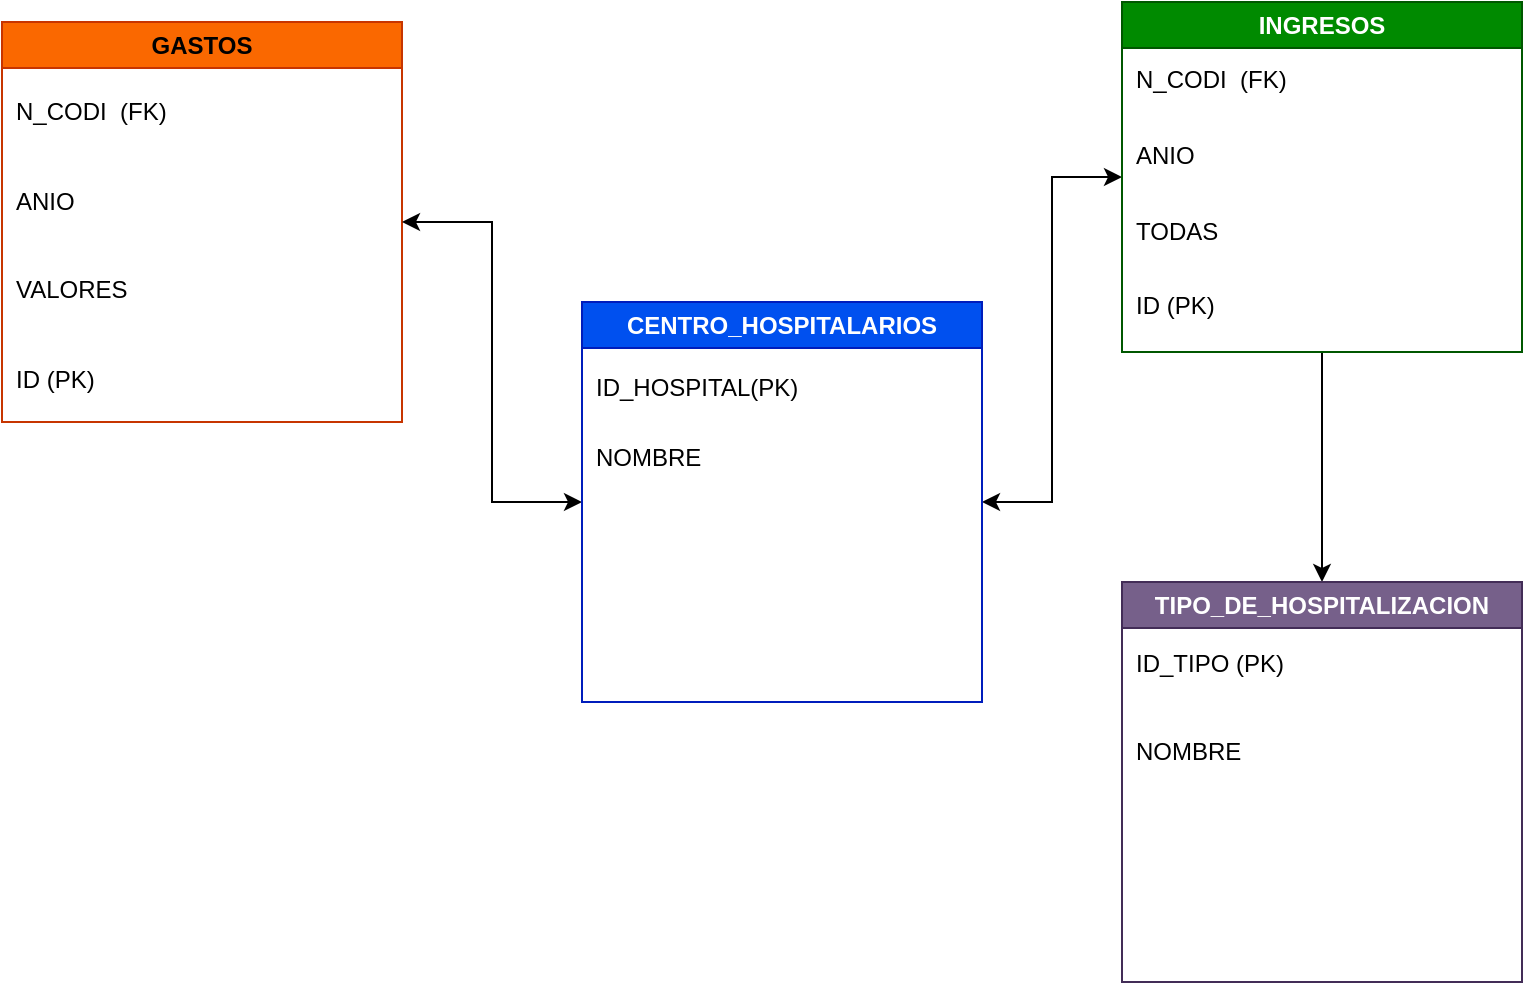 <mxfile>
    <diagram name="Página-1" id="b3-MvFCtk0UaSDkYy1m7">
        <mxGraphModel dx="832" dy="593" grid="1" gridSize="10" guides="1" tooltips="1" connect="1" arrows="1" fold="1" page="1" pageScale="1" pageWidth="827" pageHeight="1169" math="0" shadow="0">
            <root>
                <mxCell id="0"/>
                <mxCell id="1" parent="0"/>
                <mxCell id="Ls7QT-pm3uo2KFfaicMo-1" value="&lt;div&gt;GASTOS&lt;/div&gt;" style="swimlane;whiteSpace=wrap;html=1;fillColor=#fa6800;strokeColor=#C73500;fontColor=#000000;" parent="1" vertex="1">
                    <mxGeometry x="10" y="40" width="200" height="200" as="geometry"/>
                </mxCell>
                <mxCell id="ntkdI7gz7cS35Q-A5EuE-10" value="" style="shape=table;startSize=0;container=1;collapsible=0;childLayout=tableLayout;fontSize=11;fillColor=none;strokeColor=none;" parent="Ls7QT-pm3uo2KFfaicMo-1" vertex="1">
                    <mxGeometry y="22.5" width="200" height="177.5" as="geometry"/>
                </mxCell>
                <mxCell id="ntkdI7gz7cS35Q-A5EuE-11" value="" style="shape=tableRow;horizontal=0;startSize=0;swimlaneHead=0;swimlaneBody=0;strokeColor=inherit;top=0;left=0;bottom=0;right=0;collapsible=0;dropTarget=0;fillColor=none;points=[[0,0.5],[1,0.5]];portConstraint=eastwest;fontSize=16;" parent="ntkdI7gz7cS35Q-A5EuE-10" vertex="1">
                    <mxGeometry width="200" height="45" as="geometry"/>
                </mxCell>
                <mxCell id="ntkdI7gz7cS35Q-A5EuE-12" value="N_CODI&amp;nbsp; (FK)" style="shape=partialRectangle;html=1;whiteSpace=wrap;connectable=0;strokeColor=inherit;overflow=hidden;fillColor=none;top=0;left=0;bottom=0;right=0;pointerEvents=1;fontSize=12;align=left;spacingLeft=5;" parent="ntkdI7gz7cS35Q-A5EuE-11" vertex="1">
                    <mxGeometry width="200" height="45" as="geometry">
                        <mxRectangle width="200" height="45" as="alternateBounds"/>
                    </mxGeometry>
                </mxCell>
                <mxCell id="ntkdI7gz7cS35Q-A5EuE-13" value="" style="shape=tableRow;horizontal=0;startSize=0;swimlaneHead=0;swimlaneBody=0;strokeColor=inherit;top=0;left=0;bottom=0;right=0;collapsible=0;dropTarget=0;fillColor=none;points=[[0,0.5],[1,0.5]];portConstraint=eastwest;fontSize=16;" parent="ntkdI7gz7cS35Q-A5EuE-10" vertex="1">
                    <mxGeometry y="45" width="200" height="44" as="geometry"/>
                </mxCell>
                <mxCell id="ntkdI7gz7cS35Q-A5EuE-14" value="ANIO" style="shape=partialRectangle;html=1;whiteSpace=wrap;connectable=0;strokeColor=inherit;overflow=hidden;fillColor=none;top=0;left=0;bottom=0;right=0;pointerEvents=1;fontSize=12;align=left;spacingLeft=5;" parent="ntkdI7gz7cS35Q-A5EuE-13" vertex="1">
                    <mxGeometry width="200" height="44" as="geometry">
                        <mxRectangle width="200" height="44" as="alternateBounds"/>
                    </mxGeometry>
                </mxCell>
                <mxCell id="ntkdI7gz7cS35Q-A5EuE-15" value="" style="shape=tableRow;horizontal=0;startSize=0;swimlaneHead=0;swimlaneBody=0;strokeColor=inherit;top=0;left=0;bottom=0;right=0;collapsible=0;dropTarget=0;fillColor=none;points=[[0,0.5],[1,0.5]];portConstraint=eastwest;fontSize=16;" parent="ntkdI7gz7cS35Q-A5EuE-10" vertex="1">
                    <mxGeometry y="89" width="200" height="45" as="geometry"/>
                </mxCell>
                <mxCell id="ntkdI7gz7cS35Q-A5EuE-16" value="VALORES" style="shape=partialRectangle;html=1;whiteSpace=wrap;connectable=0;strokeColor=inherit;overflow=hidden;fillColor=none;top=0;left=0;bottom=0;right=0;pointerEvents=1;fontSize=12;align=left;spacingLeft=5;" parent="ntkdI7gz7cS35Q-A5EuE-15" vertex="1">
                    <mxGeometry width="200" height="45" as="geometry">
                        <mxRectangle width="200" height="45" as="alternateBounds"/>
                    </mxGeometry>
                </mxCell>
                <mxCell id="ntkdI7gz7cS35Q-A5EuE-17" style="shape=tableRow;horizontal=0;startSize=0;swimlaneHead=0;swimlaneBody=0;strokeColor=inherit;top=0;left=0;bottom=0;right=0;collapsible=0;dropTarget=0;fillColor=none;points=[[0,0.5],[1,0.5]];portConstraint=eastwest;fontSize=16;" parent="ntkdI7gz7cS35Q-A5EuE-10" vertex="1">
                    <mxGeometry y="134" width="200" height="44" as="geometry"/>
                </mxCell>
                <mxCell id="ntkdI7gz7cS35Q-A5EuE-18" value="ID (PK)" style="shape=partialRectangle;html=1;whiteSpace=wrap;connectable=0;strokeColor=inherit;overflow=hidden;fillColor=none;top=0;left=0;bottom=0;right=0;pointerEvents=1;fontSize=12;align=left;spacingLeft=5;" parent="ntkdI7gz7cS35Q-A5EuE-17" vertex="1">
                    <mxGeometry width="200" height="44" as="geometry">
                        <mxRectangle width="200" height="44" as="alternateBounds"/>
                    </mxGeometry>
                </mxCell>
                <mxCell id="ntkdI7gz7cS35Q-A5EuE-43" style="edgeStyle=orthogonalEdgeStyle;rounded=0;orthogonalLoop=1;jettySize=auto;html=1;exitX=1;exitY=0.5;exitDx=0;exitDy=0;entryX=0;entryY=0.5;entryDx=0;entryDy=0;startArrow=classic;startFill=1;" parent="1" source="Ls7QT-pm3uo2KFfaicMo-4" target="ntkdI7gz7cS35Q-A5EuE-20" edge="1">
                    <mxGeometry relative="1" as="geometry"/>
                </mxCell>
                <mxCell id="ntkdI7gz7cS35Q-A5EuE-49" style="edgeStyle=orthogonalEdgeStyle;rounded=0;orthogonalLoop=1;jettySize=auto;html=1;exitX=0;exitY=0.5;exitDx=0;exitDy=0;entryX=1;entryY=0.5;entryDx=0;entryDy=0;startArrow=classic;startFill=1;" parent="1" source="Ls7QT-pm3uo2KFfaicMo-4" target="Ls7QT-pm3uo2KFfaicMo-1" edge="1">
                    <mxGeometry relative="1" as="geometry"/>
                </mxCell>
                <mxCell id="Ls7QT-pm3uo2KFfaicMo-4" value="CENTRO_HOSPITALARIOS" style="swimlane;whiteSpace=wrap;html=1;startSize=23;fillColor=#0050ef;fontColor=#ffffff;strokeColor=#001DBC;" parent="1" vertex="1">
                    <mxGeometry x="300" y="180" width="200" height="200" as="geometry"/>
                </mxCell>
                <mxCell id="ntkdI7gz7cS35Q-A5EuE-1" value="" style="shape=table;startSize=0;container=1;collapsible=0;childLayout=tableLayout;fontSize=11;fillColor=none;strokeColor=none;" parent="Ls7QT-pm3uo2KFfaicMo-4" vertex="1">
                    <mxGeometry y="25" width="200" height="175" as="geometry"/>
                </mxCell>
                <mxCell id="ntkdI7gz7cS35Q-A5EuE-2" value="" style="shape=tableRow;horizontal=0;startSize=0;swimlaneHead=0;swimlaneBody=0;strokeColor=inherit;top=0;left=0;bottom=0;right=0;collapsible=0;dropTarget=0;fillColor=none;points=[[0,0.5],[1,0.5]];portConstraint=eastwest;fontSize=16;" parent="ntkdI7gz7cS35Q-A5EuE-1" vertex="1">
                    <mxGeometry width="200" height="36" as="geometry"/>
                </mxCell>
                <mxCell id="ntkdI7gz7cS35Q-A5EuE-3" value="ID_HOSPITAL(PK)" style="shape=partialRectangle;html=1;whiteSpace=wrap;connectable=0;strokeColor=inherit;overflow=hidden;fillColor=none;top=0;left=0;bottom=0;right=0;pointerEvents=1;fontSize=12;align=left;spacingLeft=5;" parent="ntkdI7gz7cS35Q-A5EuE-2" vertex="1">
                    <mxGeometry width="200" height="36" as="geometry">
                        <mxRectangle width="200" height="36" as="alternateBounds"/>
                    </mxGeometry>
                </mxCell>
                <mxCell id="ntkdI7gz7cS35Q-A5EuE-46" value="" style="shape=tableRow;horizontal=0;startSize=0;swimlaneHead=0;swimlaneBody=0;strokeColor=inherit;top=0;left=0;bottom=0;right=0;collapsible=0;dropTarget=0;fillColor=none;points=[[0,0.5],[1,0.5]];portConstraint=eastwest;fontSize=16;" parent="ntkdI7gz7cS35Q-A5EuE-1" vertex="1">
                    <mxGeometry y="36" width="200" height="34" as="geometry"/>
                </mxCell>
                <mxCell id="ntkdI7gz7cS35Q-A5EuE-47" value="NOMBRE" style="shape=partialRectangle;html=1;whiteSpace=wrap;connectable=0;strokeColor=inherit;overflow=hidden;fillColor=none;top=0;left=0;bottom=0;right=0;pointerEvents=1;fontSize=12;align=left;spacingLeft=5;" parent="ntkdI7gz7cS35Q-A5EuE-46" vertex="1">
                    <mxGeometry width="200" height="34" as="geometry">
                        <mxRectangle width="200" height="34" as="alternateBounds"/>
                    </mxGeometry>
                </mxCell>
                <mxCell id="ntkdI7gz7cS35Q-A5EuE-4" value="" style="shape=tableRow;horizontal=0;startSize=0;swimlaneHead=0;swimlaneBody=0;strokeColor=inherit;top=0;left=0;bottom=0;right=0;collapsible=0;dropTarget=0;fillColor=none;points=[[0,0.5],[1,0.5]];portConstraint=eastwest;fontSize=16;" parent="ntkdI7gz7cS35Q-A5EuE-1" vertex="1">
                    <mxGeometry y="70" width="200" height="35" as="geometry"/>
                </mxCell>
                <mxCell id="ntkdI7gz7cS35Q-A5EuE-5" value="" style="shape=partialRectangle;html=1;whiteSpace=wrap;connectable=0;strokeColor=inherit;overflow=hidden;fillColor=none;top=0;left=0;bottom=0;right=0;pointerEvents=1;fontSize=12;align=left;spacingLeft=5;" parent="ntkdI7gz7cS35Q-A5EuE-4" vertex="1">
                    <mxGeometry width="200" height="35" as="geometry">
                        <mxRectangle width="200" height="35" as="alternateBounds"/>
                    </mxGeometry>
                </mxCell>
                <mxCell id="ntkdI7gz7cS35Q-A5EuE-6" value="" style="shape=tableRow;horizontal=0;startSize=0;swimlaneHead=0;swimlaneBody=0;strokeColor=inherit;top=0;left=0;bottom=0;right=0;collapsible=0;dropTarget=0;fillColor=none;points=[[0,0.5],[1,0.5]];portConstraint=eastwest;fontSize=16;" parent="ntkdI7gz7cS35Q-A5EuE-1" vertex="1">
                    <mxGeometry y="105" width="200" height="36" as="geometry"/>
                </mxCell>
                <mxCell id="ntkdI7gz7cS35Q-A5EuE-7" value="" style="shape=partialRectangle;html=1;whiteSpace=wrap;connectable=0;strokeColor=inherit;overflow=hidden;fillColor=none;top=0;left=0;bottom=0;right=0;pointerEvents=1;fontSize=12;align=left;spacingLeft=5;" parent="ntkdI7gz7cS35Q-A5EuE-6" vertex="1">
                    <mxGeometry width="200" height="36" as="geometry">
                        <mxRectangle width="200" height="36" as="alternateBounds"/>
                    </mxGeometry>
                </mxCell>
                <mxCell id="ntkdI7gz7cS35Q-A5EuE-8" style="shape=tableRow;horizontal=0;startSize=0;swimlaneHead=0;swimlaneBody=0;strokeColor=inherit;top=0;left=0;bottom=0;right=0;collapsible=0;dropTarget=0;fillColor=none;points=[[0,0.5],[1,0.5]];portConstraint=eastwest;fontSize=16;" parent="ntkdI7gz7cS35Q-A5EuE-1" vertex="1">
                    <mxGeometry y="141" width="200" height="34" as="geometry"/>
                </mxCell>
                <mxCell id="ntkdI7gz7cS35Q-A5EuE-9" value="" style="shape=partialRectangle;html=1;whiteSpace=wrap;connectable=0;strokeColor=inherit;overflow=hidden;fillColor=none;top=0;left=0;bottom=0;right=0;pointerEvents=1;fontSize=12;align=left;spacingLeft=5;" parent="ntkdI7gz7cS35Q-A5EuE-8" vertex="1">
                    <mxGeometry width="200" height="34" as="geometry">
                        <mxRectangle width="200" height="34" as="alternateBounds"/>
                    </mxGeometry>
                </mxCell>
                <mxCell id="ntkdI7gz7cS35Q-A5EuE-44" style="edgeStyle=orthogonalEdgeStyle;rounded=0;orthogonalLoop=1;jettySize=auto;html=1;exitX=0.5;exitY=1;exitDx=0;exitDy=0;" parent="1" source="ntkdI7gz7cS35Q-A5EuE-20" target="ntkdI7gz7cS35Q-A5EuE-30" edge="1">
                    <mxGeometry relative="1" as="geometry"/>
                </mxCell>
                <mxCell id="ntkdI7gz7cS35Q-A5EuE-20" value="&lt;div&gt;INGRESOS&lt;/div&gt;" style="swimlane;whiteSpace=wrap;html=1;fillColor=#008a00;fontColor=#ffffff;strokeColor=#005700;" parent="1" vertex="1">
                    <mxGeometry x="570" y="30" width="200" height="175" as="geometry"/>
                </mxCell>
                <mxCell id="ntkdI7gz7cS35Q-A5EuE-21" value="" style="shape=table;startSize=0;container=1;collapsible=0;childLayout=tableLayout;fontSize=11;fillColor=none;strokeColor=none;" parent="ntkdI7gz7cS35Q-A5EuE-20" vertex="1">
                    <mxGeometry y="20" width="200" height="150" as="geometry"/>
                </mxCell>
                <mxCell id="ntkdI7gz7cS35Q-A5EuE-22" value="" style="shape=tableRow;horizontal=0;startSize=0;swimlaneHead=0;swimlaneBody=0;strokeColor=inherit;top=0;left=0;bottom=0;right=0;collapsible=0;dropTarget=0;fillColor=none;points=[[0,0.5],[1,0.5]];portConstraint=eastwest;fontSize=16;" parent="ntkdI7gz7cS35Q-A5EuE-21" vertex="1">
                    <mxGeometry width="200" height="38" as="geometry"/>
                </mxCell>
                <mxCell id="ntkdI7gz7cS35Q-A5EuE-23" value="N_CODI&amp;nbsp; (FK)" style="shape=partialRectangle;html=1;whiteSpace=wrap;connectable=0;strokeColor=inherit;overflow=hidden;fillColor=none;top=0;left=0;bottom=0;right=0;pointerEvents=1;fontSize=12;align=left;spacingLeft=5;" parent="ntkdI7gz7cS35Q-A5EuE-22" vertex="1">
                    <mxGeometry width="200" height="38" as="geometry">
                        <mxRectangle width="200" height="38" as="alternateBounds"/>
                    </mxGeometry>
                </mxCell>
                <mxCell id="ntkdI7gz7cS35Q-A5EuE-24" value="" style="shape=tableRow;horizontal=0;startSize=0;swimlaneHead=0;swimlaneBody=0;strokeColor=inherit;top=0;left=0;bottom=0;right=0;collapsible=0;dropTarget=0;fillColor=none;points=[[0,0.5],[1,0.5]];portConstraint=eastwest;fontSize=16;" parent="ntkdI7gz7cS35Q-A5EuE-21" vertex="1">
                    <mxGeometry y="38" width="200" height="38" as="geometry"/>
                </mxCell>
                <mxCell id="ntkdI7gz7cS35Q-A5EuE-25" value="ANIO" style="shape=partialRectangle;html=1;whiteSpace=wrap;connectable=0;strokeColor=inherit;overflow=hidden;fillColor=none;top=0;left=0;bottom=0;right=0;pointerEvents=1;fontSize=12;align=left;spacingLeft=5;" parent="ntkdI7gz7cS35Q-A5EuE-24" vertex="1">
                    <mxGeometry width="200" height="38" as="geometry">
                        <mxRectangle width="200" height="38" as="alternateBounds"/>
                    </mxGeometry>
                </mxCell>
                <mxCell id="ntkdI7gz7cS35Q-A5EuE-26" value="" style="shape=tableRow;horizontal=0;startSize=0;swimlaneHead=0;swimlaneBody=0;strokeColor=inherit;top=0;left=0;bottom=0;right=0;collapsible=0;dropTarget=0;fillColor=none;points=[[0,0.5],[1,0.5]];portConstraint=eastwest;fontSize=16;" parent="ntkdI7gz7cS35Q-A5EuE-21" vertex="1">
                    <mxGeometry y="76" width="200" height="37" as="geometry"/>
                </mxCell>
                <mxCell id="ntkdI7gz7cS35Q-A5EuE-27" value="TODAS" style="shape=partialRectangle;html=1;whiteSpace=wrap;connectable=0;strokeColor=inherit;overflow=hidden;fillColor=none;top=0;left=0;bottom=0;right=0;pointerEvents=1;fontSize=12;align=left;spacingLeft=5;" parent="ntkdI7gz7cS35Q-A5EuE-26" vertex="1">
                    <mxGeometry width="200" height="37" as="geometry">
                        <mxRectangle width="200" height="37" as="alternateBounds"/>
                    </mxGeometry>
                </mxCell>
                <mxCell id="ntkdI7gz7cS35Q-A5EuE-28" style="shape=tableRow;horizontal=0;startSize=0;swimlaneHead=0;swimlaneBody=0;strokeColor=inherit;top=0;left=0;bottom=0;right=0;collapsible=0;dropTarget=0;fillColor=none;points=[[0,0.5],[1,0.5]];portConstraint=eastwest;fontSize=16;" parent="ntkdI7gz7cS35Q-A5EuE-21" vertex="1">
                    <mxGeometry y="113" width="200" height="37" as="geometry"/>
                </mxCell>
                <mxCell id="ntkdI7gz7cS35Q-A5EuE-29" value="ID (PK)" style="shape=partialRectangle;html=1;whiteSpace=wrap;connectable=0;strokeColor=inherit;overflow=hidden;fillColor=none;top=0;left=0;bottom=0;right=0;pointerEvents=1;fontSize=12;align=left;spacingLeft=5;" parent="ntkdI7gz7cS35Q-A5EuE-28" vertex="1">
                    <mxGeometry width="200" height="37" as="geometry">
                        <mxRectangle width="200" height="37" as="alternateBounds"/>
                    </mxGeometry>
                </mxCell>
                <mxCell id="ntkdI7gz7cS35Q-A5EuE-30" value="&lt;div&gt;TIPO_DE_HOSPITALIZACION&lt;/div&gt;" style="swimlane;whiteSpace=wrap;html=1;fillColor=#76608a;fontColor=#ffffff;strokeColor=#432D57;" parent="1" vertex="1">
                    <mxGeometry x="570" y="320" width="200" height="200" as="geometry"/>
                </mxCell>
                <mxCell id="ntkdI7gz7cS35Q-A5EuE-31" value="" style="shape=table;startSize=0;container=1;collapsible=0;childLayout=tableLayout;fontSize=11;fillColor=none;strokeColor=none;" parent="ntkdI7gz7cS35Q-A5EuE-30" vertex="1">
                    <mxGeometry y="20" width="200" height="180" as="geometry"/>
                </mxCell>
                <mxCell id="ntkdI7gz7cS35Q-A5EuE-32" value="" style="shape=tableRow;horizontal=0;startSize=0;swimlaneHead=0;swimlaneBody=0;strokeColor=inherit;top=0;left=0;bottom=0;right=0;collapsible=0;dropTarget=0;fillColor=none;points=[[0,0.5],[1,0.5]];portConstraint=eastwest;fontSize=16;" parent="ntkdI7gz7cS35Q-A5EuE-31" vertex="1">
                    <mxGeometry width="200" height="42" as="geometry"/>
                </mxCell>
                <mxCell id="ntkdI7gz7cS35Q-A5EuE-33" value="ID_TIPO (PK)" style="shape=partialRectangle;html=1;whiteSpace=wrap;connectable=0;strokeColor=inherit;overflow=hidden;fillColor=none;top=0;left=0;bottom=0;right=0;pointerEvents=1;fontSize=12;align=left;spacingLeft=5;" parent="ntkdI7gz7cS35Q-A5EuE-32" vertex="1">
                    <mxGeometry width="200" height="42" as="geometry">
                        <mxRectangle width="200" height="42" as="alternateBounds"/>
                    </mxGeometry>
                </mxCell>
                <mxCell id="ntkdI7gz7cS35Q-A5EuE-34" value="" style="shape=tableRow;horizontal=0;startSize=0;swimlaneHead=0;swimlaneBody=0;strokeColor=inherit;top=0;left=0;bottom=0;right=0;collapsible=0;dropTarget=0;fillColor=none;points=[[0,0.5],[1,0.5]];portConstraint=eastwest;fontSize=16;" parent="ntkdI7gz7cS35Q-A5EuE-31" vertex="1">
                    <mxGeometry y="42" width="200" height="45" as="geometry"/>
                </mxCell>
                <mxCell id="ntkdI7gz7cS35Q-A5EuE-35" value="NOMBRE" style="shape=partialRectangle;html=1;whiteSpace=wrap;connectable=0;strokeColor=inherit;overflow=hidden;fillColor=none;top=0;left=0;bottom=0;right=0;pointerEvents=1;fontSize=12;align=left;spacingLeft=5;" parent="ntkdI7gz7cS35Q-A5EuE-34" vertex="1">
                    <mxGeometry width="200" height="45" as="geometry">
                        <mxRectangle width="200" height="45" as="alternateBounds"/>
                    </mxGeometry>
                </mxCell>
                <mxCell id="ntkdI7gz7cS35Q-A5EuE-36" value="" style="shape=tableRow;horizontal=0;startSize=0;swimlaneHead=0;swimlaneBody=0;strokeColor=inherit;top=0;left=0;bottom=0;right=0;collapsible=0;dropTarget=0;fillColor=none;points=[[0,0.5],[1,0.5]];portConstraint=eastwest;fontSize=16;" parent="ntkdI7gz7cS35Q-A5EuE-31" vertex="1">
                    <mxGeometry y="87" width="200" height="48" as="geometry"/>
                </mxCell>
                <mxCell id="ntkdI7gz7cS35Q-A5EuE-37" value="" style="shape=partialRectangle;html=1;whiteSpace=wrap;connectable=0;strokeColor=inherit;overflow=hidden;fillColor=none;top=0;left=0;bottom=0;right=0;pointerEvents=1;fontSize=12;align=left;spacingLeft=5;" parent="ntkdI7gz7cS35Q-A5EuE-36" vertex="1">
                    <mxGeometry width="200" height="48" as="geometry">
                        <mxRectangle width="200" height="48" as="alternateBounds"/>
                    </mxGeometry>
                </mxCell>
                <mxCell id="ntkdI7gz7cS35Q-A5EuE-38" style="shape=tableRow;horizontal=0;startSize=0;swimlaneHead=0;swimlaneBody=0;strokeColor=inherit;top=0;left=0;bottom=0;right=0;collapsible=0;dropTarget=0;fillColor=none;points=[[0,0.5],[1,0.5]];portConstraint=eastwest;fontSize=16;" parent="ntkdI7gz7cS35Q-A5EuE-31" vertex="1">
                    <mxGeometry y="135" width="200" height="45" as="geometry"/>
                </mxCell>
                <mxCell id="ntkdI7gz7cS35Q-A5EuE-39" value="" style="shape=partialRectangle;html=1;whiteSpace=wrap;connectable=0;strokeColor=inherit;overflow=hidden;fillColor=none;top=0;left=0;bottom=0;right=0;pointerEvents=1;fontSize=12;align=left;spacingLeft=5;" parent="ntkdI7gz7cS35Q-A5EuE-38" vertex="1">
                    <mxGeometry width="200" height="45" as="geometry">
                        <mxRectangle width="200" height="45" as="alternateBounds"/>
                    </mxGeometry>
                </mxCell>
            </root>
        </mxGraphModel>
    </diagram>
</mxfile>